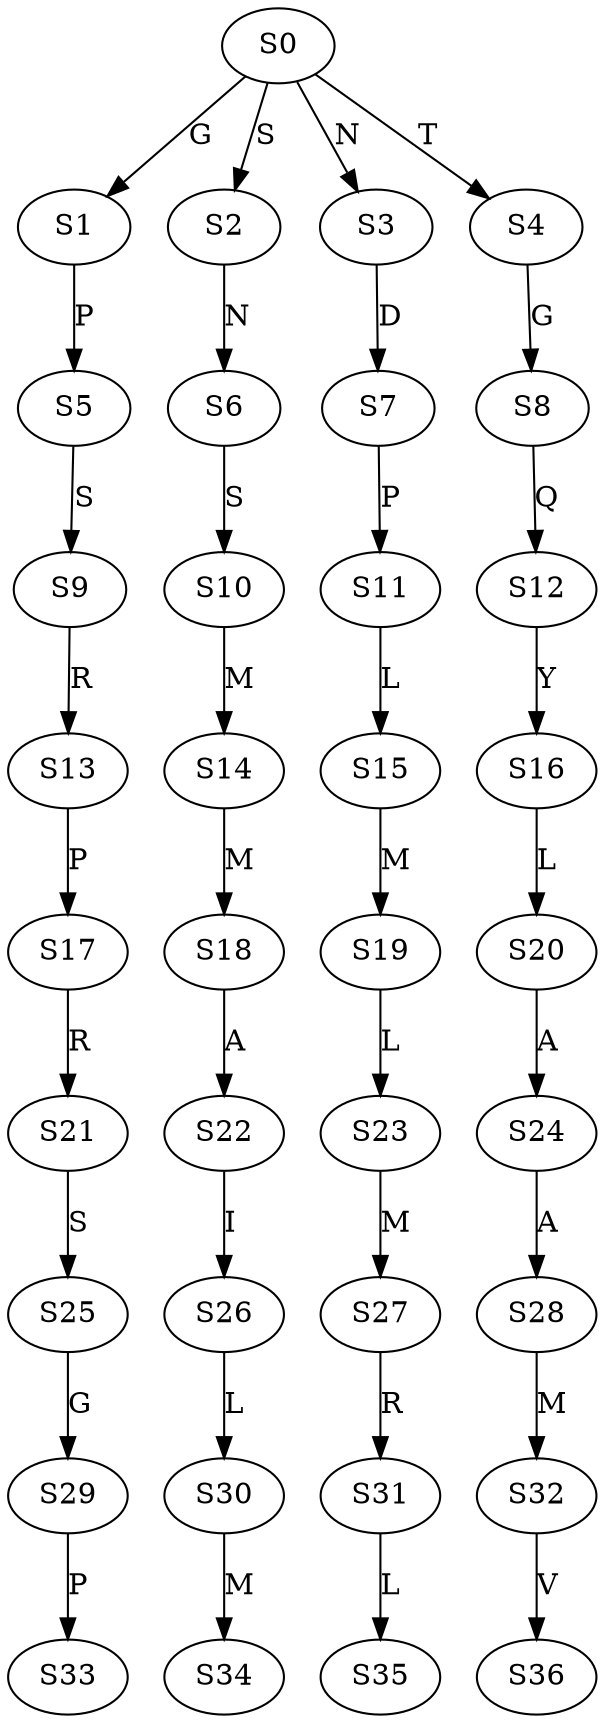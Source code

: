 strict digraph  {
	S0 -> S1 [ label = G ];
	S0 -> S2 [ label = S ];
	S0 -> S3 [ label = N ];
	S0 -> S4 [ label = T ];
	S1 -> S5 [ label = P ];
	S2 -> S6 [ label = N ];
	S3 -> S7 [ label = D ];
	S4 -> S8 [ label = G ];
	S5 -> S9 [ label = S ];
	S6 -> S10 [ label = S ];
	S7 -> S11 [ label = P ];
	S8 -> S12 [ label = Q ];
	S9 -> S13 [ label = R ];
	S10 -> S14 [ label = M ];
	S11 -> S15 [ label = L ];
	S12 -> S16 [ label = Y ];
	S13 -> S17 [ label = P ];
	S14 -> S18 [ label = M ];
	S15 -> S19 [ label = M ];
	S16 -> S20 [ label = L ];
	S17 -> S21 [ label = R ];
	S18 -> S22 [ label = A ];
	S19 -> S23 [ label = L ];
	S20 -> S24 [ label = A ];
	S21 -> S25 [ label = S ];
	S22 -> S26 [ label = I ];
	S23 -> S27 [ label = M ];
	S24 -> S28 [ label = A ];
	S25 -> S29 [ label = G ];
	S26 -> S30 [ label = L ];
	S27 -> S31 [ label = R ];
	S28 -> S32 [ label = M ];
	S29 -> S33 [ label = P ];
	S30 -> S34 [ label = M ];
	S31 -> S35 [ label = L ];
	S32 -> S36 [ label = V ];
}
